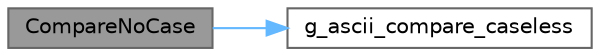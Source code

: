 digraph "CompareNoCase"
{
 // LATEX_PDF_SIZE
  bgcolor="transparent";
  edge [fontname=Helvetica,fontsize=10,labelfontname=Helvetica,labelfontsize=10];
  node [fontname=Helvetica,fontsize=10,shape=box,height=0.2,width=0.4];
  rankdir="LR";
  Node1 [id="Node000001",label="CompareNoCase",height=0.2,width=0.4,color="gray40", fillcolor="grey60", style="filled", fontcolor="black",tooltip=" "];
  Node1 -> Node2 [id="edge1_Node000001_Node000002",color="steelblue1",style="solid",tooltip=" "];
  Node2 [id="Node000002",label="g_ascii_compare_caseless",height=0.2,width=0.4,color="grey40", fillcolor="white", style="filled",URL="$_k_string_8cpp.html#a2738d2f20bff6e4d339e2dc0815b4c38",tooltip=" "];
}
